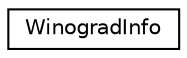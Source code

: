 digraph "Graphical Class Hierarchy"
{
 // LATEX_PDF_SIZE
  edge [fontname="Helvetica",fontsize="10",labelfontname="Helvetica",labelfontsize="10"];
  node [fontname="Helvetica",fontsize="10",shape=record];
  rankdir="LR";
  Node0 [label="WinogradInfo",height=0.2,width=0.4,color="black", fillcolor="white", style="filled",URL="$structarm__compute_1_1_winograd_info.xhtml",tooltip="Winograd information."];
}
